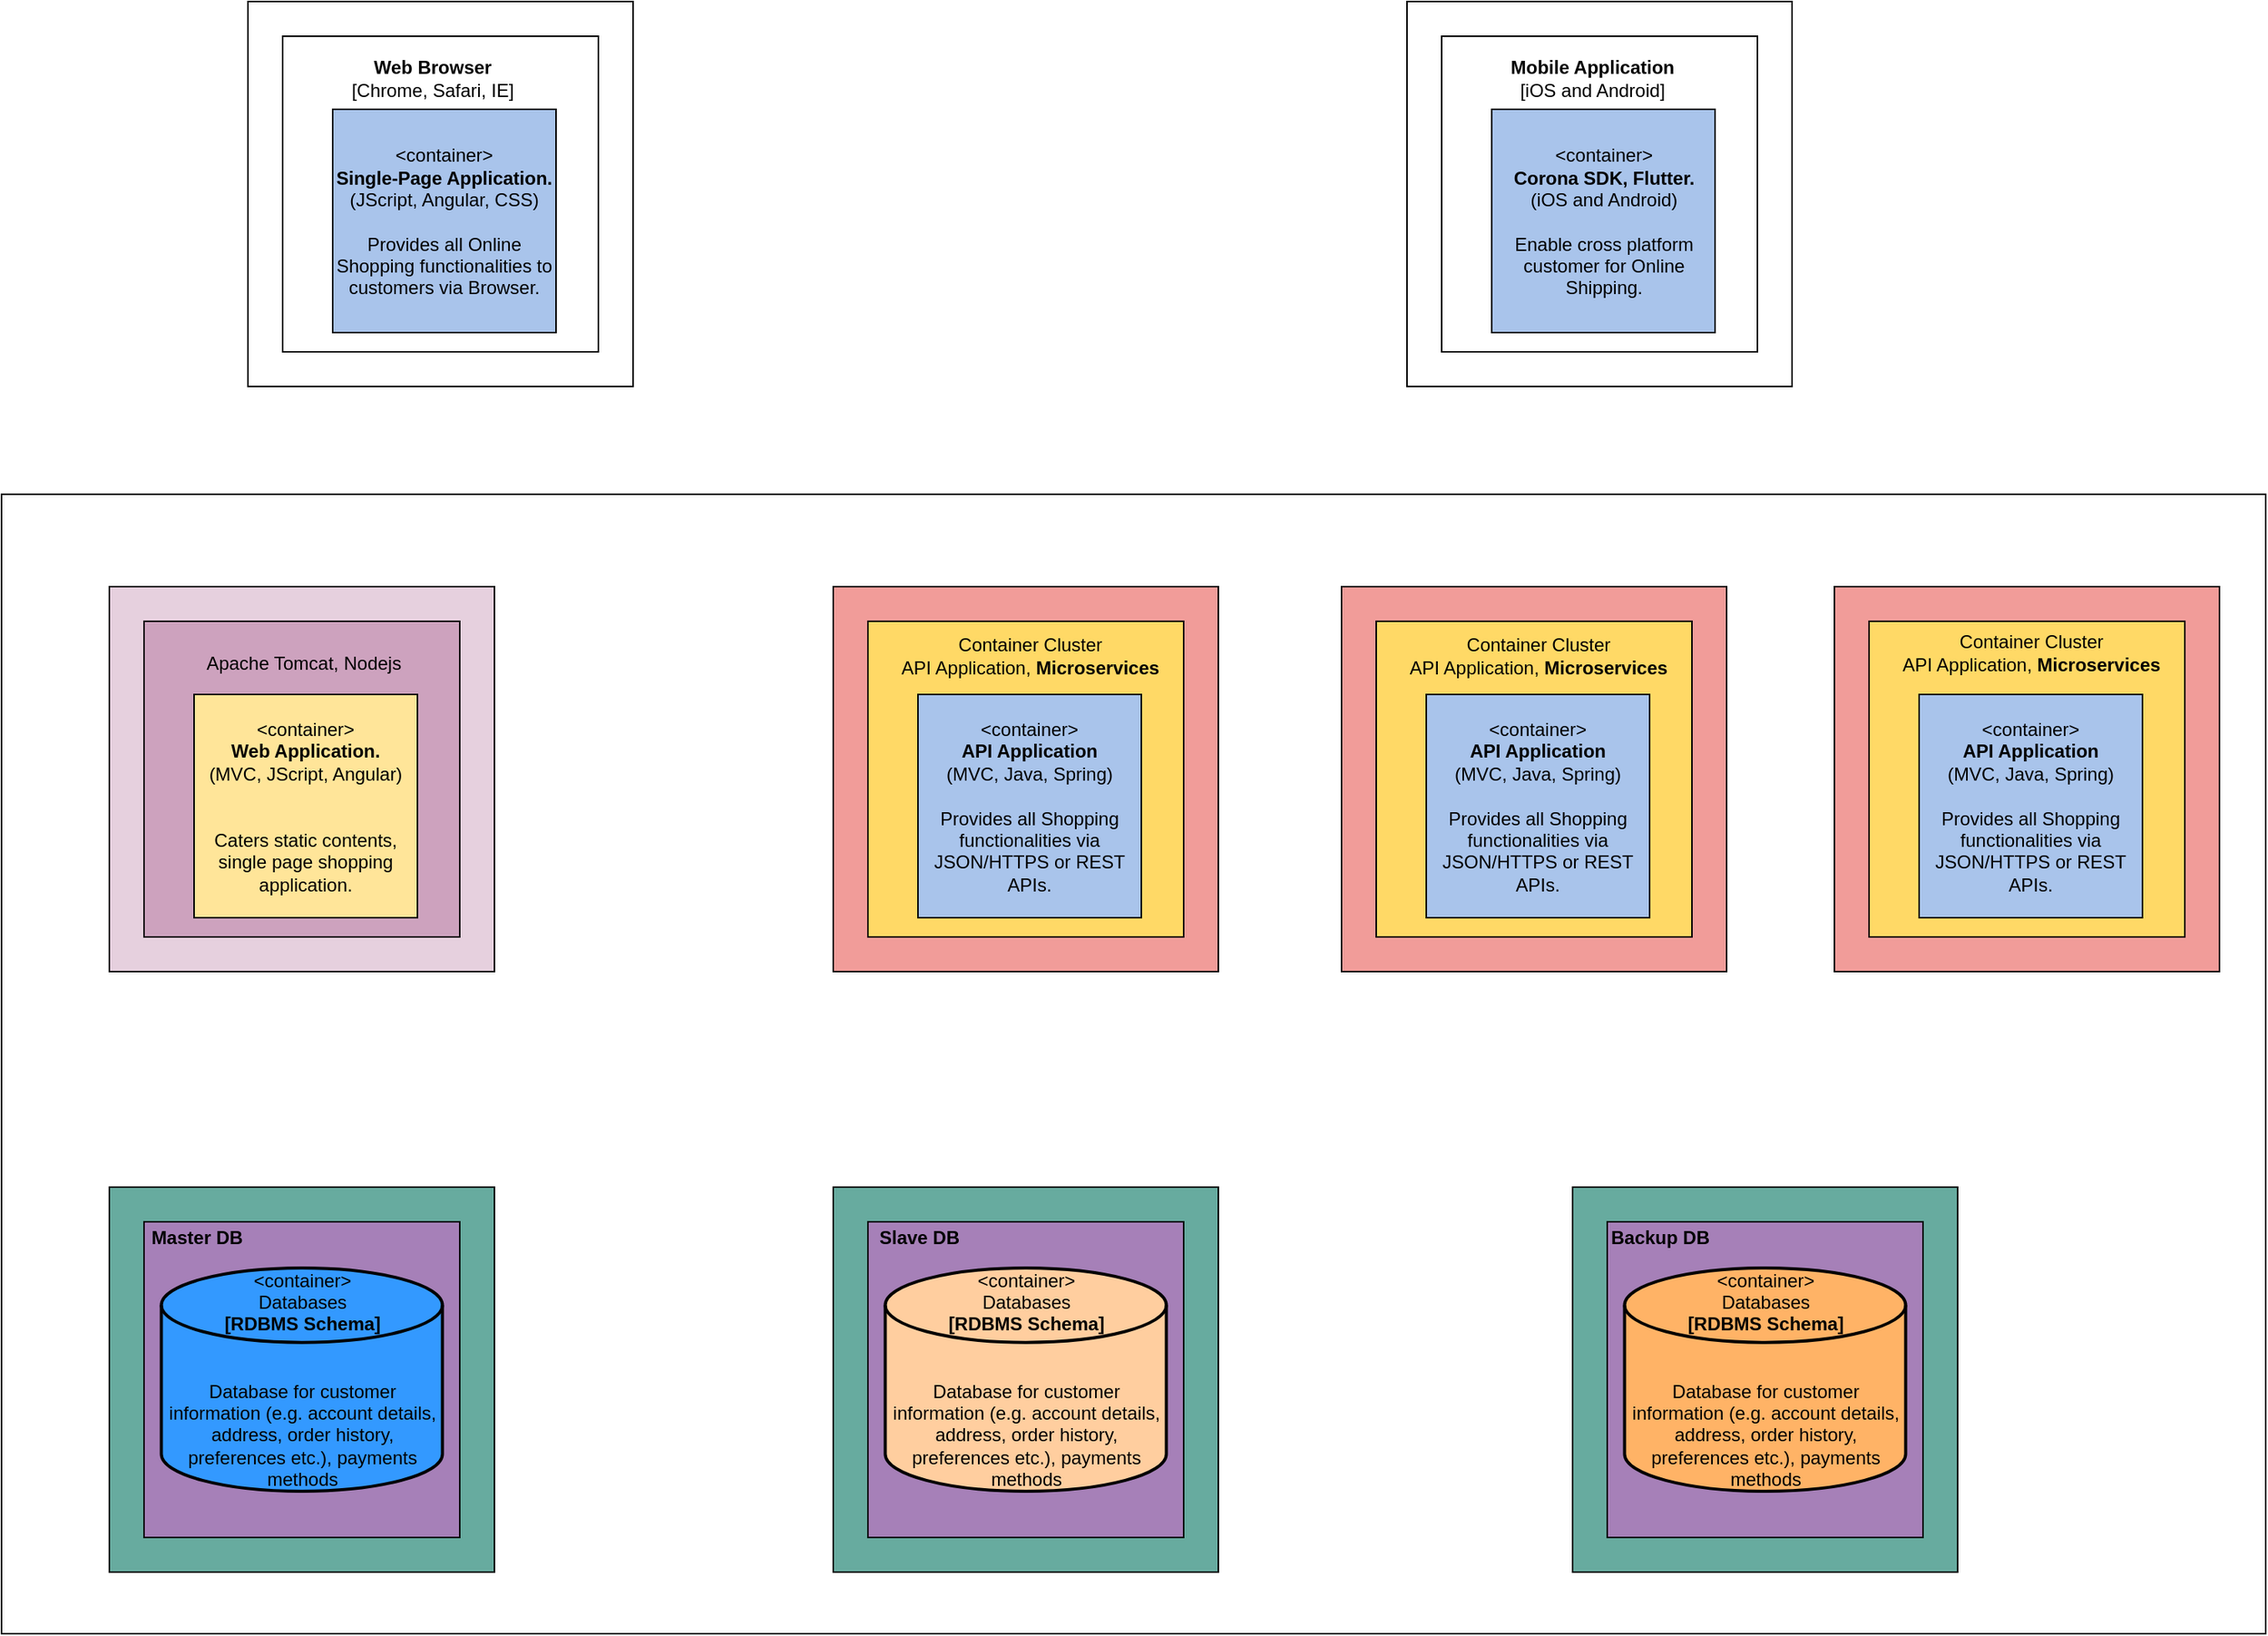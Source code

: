 <mxfile version="12.9.11" type="github"><diagram id="owObJZrdY-s8OAMLS9mF" name="Page-1"><mxGraphModel dx="2493" dy="679" grid="1" gridSize="10" guides="1" tooltips="1" connect="1" arrows="1" fold="1" page="1" pageScale="1" pageWidth="827" pageHeight="1169" math="0" shadow="0"><root><mxCell id="0"/><mxCell id="1" parent="0"/><mxCell id="9Q9kXvsIyXgD9PoWU7tg-1" value="" style="whiteSpace=wrap;html=1;aspect=fixed;" vertex="1" parent="1"><mxGeometry x="50" width="250" height="250" as="geometry"/></mxCell><mxCell id="9Q9kXvsIyXgD9PoWU7tg-2" value="" style="whiteSpace=wrap;html=1;aspect=fixed;" vertex="1" parent="1"><mxGeometry x="72.5" y="22.5" width="205" height="205" as="geometry"/></mxCell><mxCell id="9Q9kXvsIyXgD9PoWU7tg-3" value="&amp;lt;container&amp;gt;&lt;br&gt;&lt;b&gt;Single-Page Application.&lt;/b&gt;&lt;br&gt;(JScript, Angular, CSS)&lt;br&gt;&amp;nbsp;&lt;br&gt;Provides all Online Shopping functionalities to customers via Browser." style="whiteSpace=wrap;html=1;aspect=fixed;fillColor=#A9C4EB;" vertex="1" parent="1"><mxGeometry x="105" y="70" width="145" height="145" as="geometry"/></mxCell><mxCell id="9Q9kXvsIyXgD9PoWU7tg-4" value="&lt;b&gt;Web Browser&lt;/b&gt;&lt;br&gt;[Chrome, Safari, IE]" style="text;html=1;strokeColor=none;fillColor=none;align=center;verticalAlign=middle;whiteSpace=wrap;rounded=0;" vertex="1" parent="1"><mxGeometry x="110" y="40" width="120" height="20" as="geometry"/></mxCell><mxCell id="9Q9kXvsIyXgD9PoWU7tg-6" value="" style="rounded=0;whiteSpace=wrap;html=1;" vertex="1" parent="1"><mxGeometry x="-110" y="320" width="1470" height="740" as="geometry"/></mxCell><mxCell id="9Q9kXvsIyXgD9PoWU7tg-7" value="" style="whiteSpace=wrap;html=1;aspect=fixed;fillColor=#E6D0DE;" vertex="1" parent="1"><mxGeometry x="-40" y="380" width="250" height="250" as="geometry"/></mxCell><mxCell id="9Q9kXvsIyXgD9PoWU7tg-8" value="" style="whiteSpace=wrap;html=1;aspect=fixed;fillColor=#CDA2BE;" vertex="1" parent="1"><mxGeometry x="-17.5" y="402.5" width="205" height="205" as="geometry"/></mxCell><mxCell id="9Q9kXvsIyXgD9PoWU7tg-9" value="&amp;lt;container&amp;gt;&lt;br&gt;&lt;b&gt;Web Application.&lt;/b&gt;&lt;br&gt;(MVC, JScript, Angular)&lt;br&gt;&amp;nbsp;&lt;br&gt;&lt;br&gt;Caters static contents, single page shopping application." style="whiteSpace=wrap;html=1;aspect=fixed;fillColor=#FFE599;" vertex="1" parent="1"><mxGeometry x="15" y="450" width="145" height="145" as="geometry"/></mxCell><mxCell id="9Q9kXvsIyXgD9PoWU7tg-10" value="" style="whiteSpace=wrap;html=1;aspect=fixed;fillColor=#F19C99;" vertex="1" parent="1"><mxGeometry x="430" y="380" width="250" height="250" as="geometry"/></mxCell><mxCell id="9Q9kXvsIyXgD9PoWU7tg-11" value="" style="whiteSpace=wrap;html=1;aspect=fixed;fillColor=#FFD966;" vertex="1" parent="1"><mxGeometry x="452.5" y="402.5" width="205" height="205" as="geometry"/></mxCell><mxCell id="9Q9kXvsIyXgD9PoWU7tg-12" value="&amp;lt;container&amp;gt;&lt;br&gt;&lt;b&gt;API Application&lt;/b&gt;&lt;br&gt;(MVC, Java, Spring)&lt;br&gt;&amp;nbsp;&lt;br&gt;Provides all Shopping functionalities via JSON/HTTPS or REST APIs." style="whiteSpace=wrap;html=1;aspect=fixed;fillColor=#A9C4EB;" vertex="1" parent="1"><mxGeometry x="485" y="450" width="145" height="145" as="geometry"/></mxCell><mxCell id="9Q9kXvsIyXgD9PoWU7tg-16" value="" style="whiteSpace=wrap;html=1;aspect=fixed;fillColor=#67AB9F;" vertex="1" parent="1"><mxGeometry x="-40" y="770" width="250" height="250" as="geometry"/></mxCell><mxCell id="9Q9kXvsIyXgD9PoWU7tg-17" value="" style="whiteSpace=wrap;html=1;aspect=fixed;fillColor=#A680B8;" vertex="1" parent="1"><mxGeometry x="-17.5" y="792.5" width="205" height="205" as="geometry"/></mxCell><mxCell id="9Q9kXvsIyXgD9PoWU7tg-22" value="Apache Tomcat, Nodejs&amp;nbsp;" style="text;html=1;strokeColor=none;fillColor=none;align=center;verticalAlign=middle;whiteSpace=wrap;rounded=0;" vertex="1" parent="1"><mxGeometry x="7.5" y="420" width="160" height="20" as="geometry"/></mxCell><mxCell id="9Q9kXvsIyXgD9PoWU7tg-23" value="Container Cluster&lt;br&gt;API Application, &lt;b&gt;Microservices&lt;/b&gt;" style="text;html=1;strokeColor=none;fillColor=none;align=center;verticalAlign=middle;whiteSpace=wrap;rounded=0;" vertex="1" parent="1"><mxGeometry x="472.5" y="410" width="170" height="30" as="geometry"/></mxCell><mxCell id="9Q9kXvsIyXgD9PoWU7tg-41" value="" style="whiteSpace=wrap;html=1;aspect=fixed;fillColor=#F19C99;" vertex="1" parent="1"><mxGeometry x="760" y="380" width="250" height="250" as="geometry"/></mxCell><mxCell id="9Q9kXvsIyXgD9PoWU7tg-42" value="" style="whiteSpace=wrap;html=1;aspect=fixed;fillColor=#FFD966;" vertex="1" parent="1"><mxGeometry x="782.5" y="402.5" width="205" height="205" as="geometry"/></mxCell><mxCell id="9Q9kXvsIyXgD9PoWU7tg-43" value="&amp;lt;container&amp;gt;&lt;br&gt;&lt;b&gt;API Application&lt;/b&gt;&lt;br&gt;(MVC, Java, Spring)&lt;br&gt;&amp;nbsp;&lt;br&gt;Provides all Shopping functionalities via JSON/HTTPS or REST APIs." style="whiteSpace=wrap;html=1;aspect=fixed;fillColor=#A9C4EB;" vertex="1" parent="1"><mxGeometry x="815" y="450" width="145" height="145" as="geometry"/></mxCell><mxCell id="9Q9kXvsIyXgD9PoWU7tg-44" value="Container Cluster&lt;br&gt;API Application, &lt;b&gt;Microservices&lt;/b&gt;" style="text;html=1;strokeColor=none;fillColor=none;align=center;verticalAlign=middle;whiteSpace=wrap;rounded=0;" vertex="1" parent="1"><mxGeometry x="802.5" y="410" width="170" height="30" as="geometry"/></mxCell><mxCell id="9Q9kXvsIyXgD9PoWU7tg-45" value="" style="whiteSpace=wrap;html=1;aspect=fixed;fillColor=#F19C99;" vertex="1" parent="1"><mxGeometry x="1080" y="380" width="250" height="250" as="geometry"/></mxCell><mxCell id="9Q9kXvsIyXgD9PoWU7tg-46" value="" style="whiteSpace=wrap;html=1;aspect=fixed;fillColor=#FFD966;" vertex="1" parent="1"><mxGeometry x="1102.5" y="402.5" width="205" height="205" as="geometry"/></mxCell><mxCell id="9Q9kXvsIyXgD9PoWU7tg-47" value="&amp;lt;container&amp;gt;&lt;br&gt;&lt;b&gt;API Application&lt;/b&gt;&lt;br&gt;(MVC, Java, Spring)&lt;br&gt;&amp;nbsp;&lt;br&gt;Provides all Shopping functionalities via JSON/HTTPS or REST APIs." style="whiteSpace=wrap;html=1;aspect=fixed;fillColor=#A9C4EB;" vertex="1" parent="1"><mxGeometry x="1135" y="450" width="145" height="145" as="geometry"/></mxCell><mxCell id="9Q9kXvsIyXgD9PoWU7tg-48" value="Container Cluster&lt;br&gt;API Application, &lt;b&gt;Microservices&lt;/b&gt;" style="text;html=1;strokeColor=none;fillColor=none;align=center;verticalAlign=middle;whiteSpace=wrap;rounded=0;" vertex="1" parent="1"><mxGeometry x="1122.5" y="410" width="170" height="25" as="geometry"/></mxCell><mxCell id="9Q9kXvsIyXgD9PoWU7tg-50" value="&lt;span&gt;&amp;lt;container&amp;gt;&lt;/span&gt;&lt;br&gt;&lt;span&gt;Databases&lt;/span&gt;&lt;br&gt;&lt;b&gt;[RDBMS Schema]&lt;/b&gt;&lt;br&gt;&lt;br&gt;&lt;span&gt;&amp;nbsp;&lt;/span&gt;&lt;br&gt;&lt;span&gt;Database for customer information (e.g. account details, address, order history, preferences etc.), payments methods&lt;/span&gt;" style="strokeWidth=2;html=1;shape=mxgraph.flowchart.database;whiteSpace=wrap;fillColor=#3399FF;" vertex="1" parent="1"><mxGeometry x="-6.25" y="822.5" width="182.5" height="145" as="geometry"/></mxCell><mxCell id="9Q9kXvsIyXgD9PoWU7tg-51" value="" style="whiteSpace=wrap;html=1;aspect=fixed;fillColor=#67AB9F;" vertex="1" parent="1"><mxGeometry x="430" y="770" width="250" height="250" as="geometry"/></mxCell><mxCell id="9Q9kXvsIyXgD9PoWU7tg-52" value="" style="whiteSpace=wrap;html=1;aspect=fixed;fillColor=#A680B8;" vertex="1" parent="1"><mxGeometry x="452.5" y="792.5" width="205" height="205" as="geometry"/></mxCell><mxCell id="9Q9kXvsIyXgD9PoWU7tg-53" value="&lt;span&gt;&amp;lt;container&amp;gt;&lt;/span&gt;&lt;br&gt;&lt;span&gt;Databases&lt;/span&gt;&lt;br&gt;&lt;b&gt;[RDBMS Schema]&lt;/b&gt;&lt;br&gt;&lt;br&gt;&lt;span&gt;&amp;nbsp;&lt;/span&gt;&lt;br&gt;&lt;span&gt;Database for customer information (e.g. account details, address, order history, preferences etc.), payments methods&lt;/span&gt;" style="strokeWidth=2;html=1;shape=mxgraph.flowchart.database;whiteSpace=wrap;fillColor=#FFCE9F;" vertex="1" parent="1"><mxGeometry x="463.75" y="822.5" width="182.5" height="145" as="geometry"/></mxCell><mxCell id="9Q9kXvsIyXgD9PoWU7tg-54" value="" style="whiteSpace=wrap;html=1;aspect=fixed;fillColor=#67AB9F;" vertex="1" parent="1"><mxGeometry x="910" y="770" width="250" height="250" as="geometry"/></mxCell><mxCell id="9Q9kXvsIyXgD9PoWU7tg-55" value="&lt;span style=&quot;font-family: monospace ; font-size: 0px&quot;&gt;%3CmxGraphModel%3E%3Croot%3E%3CmxCell%20id%3D%220%22%2F%3E%3CmxCell%20id%3D%221%22%20parent%3D%220%22%2F%3E%3CmxCell%20id%3D%222%22%20value%3D%22Master%20DB%22%20style%3D%22text%3Bhtml%3D1%3BstrokeColor%3Dnone%3BfillColor%3Dnone%3Balign%3Dcenter%3BverticalAlign%3Dmiddle%3BwhiteSpace%3Dwrap%3Brounded%3D0%3B%22%20vertex%3D%221%22%20parent%3D%221%22%3E%3CmxGeometry%20x%3D%22-16%22%20y%3D%22792.5%22%20width%3D%2266%22%20height%3D%2220%22%20as%3D%22geometry%22%2F%3E%3C%2FmxCell%3E%3C%2Froot%3E%3C%2FmxGraphModel%3E&lt;/span&gt;" style="whiteSpace=wrap;html=1;aspect=fixed;fillColor=#A680B8;" vertex="1" parent="1"><mxGeometry x="932.5" y="792.5" width="205" height="205" as="geometry"/></mxCell><mxCell id="9Q9kXvsIyXgD9PoWU7tg-56" value="&lt;span&gt;&amp;lt;container&amp;gt;&lt;/span&gt;&lt;br&gt;&lt;span&gt;Databases&lt;/span&gt;&lt;br&gt;&lt;b&gt;[RDBMS Schema]&lt;/b&gt;&lt;br&gt;&lt;br&gt;&lt;span&gt;&amp;nbsp;&lt;/span&gt;&lt;br&gt;&lt;span&gt;Database for customer information (e.g. account details, address, order history, preferences etc.), payments methods&lt;/span&gt;" style="strokeWidth=2;html=1;shape=mxgraph.flowchart.database;whiteSpace=wrap;fillColor=#FFB366;" vertex="1" parent="1"><mxGeometry x="943.75" y="822.5" width="182.5" height="145" as="geometry"/></mxCell><mxCell id="9Q9kXvsIyXgD9PoWU7tg-57" value="&lt;b&gt;Master DB&lt;/b&gt;" style="text;html=1;strokeColor=none;fillColor=none;align=center;verticalAlign=middle;whiteSpace=wrap;rounded=0;" vertex="1" parent="1"><mxGeometry x="-16" y="792.5" width="66" height="20" as="geometry"/></mxCell><mxCell id="9Q9kXvsIyXgD9PoWU7tg-58" value="&lt;b&gt;Slave DB&lt;/b&gt;" style="text;html=1;strokeColor=none;fillColor=none;align=center;verticalAlign=middle;whiteSpace=wrap;rounded=0;" vertex="1" parent="1"><mxGeometry x="452.5" y="792.5" width="66" height="20" as="geometry"/></mxCell><mxCell id="9Q9kXvsIyXgD9PoWU7tg-59" value="&lt;b&gt;Backup DB&lt;/b&gt;" style="text;html=1;strokeColor=none;fillColor=none;align=center;verticalAlign=middle;whiteSpace=wrap;rounded=0;" vertex="1" parent="1"><mxGeometry x="932.5" y="792.5" width="67.5" height="20" as="geometry"/></mxCell><mxCell id="9Q9kXvsIyXgD9PoWU7tg-60" value="" style="whiteSpace=wrap;html=1;aspect=fixed;" vertex="1" parent="1"><mxGeometry x="802.5" width="250" height="250" as="geometry"/></mxCell><mxCell id="9Q9kXvsIyXgD9PoWU7tg-61" value="" style="whiteSpace=wrap;html=1;aspect=fixed;" vertex="1" parent="1"><mxGeometry x="825" y="22.5" width="205" height="205" as="geometry"/></mxCell><mxCell id="9Q9kXvsIyXgD9PoWU7tg-62" value="&amp;lt;container&amp;gt;&lt;br&gt;&lt;b&gt;Corona SDK, Flutter.&lt;/b&gt;&lt;br&gt;(iOS and Android)&lt;br&gt;&amp;nbsp;&lt;br&gt;Enable cross platform customer for Online Shipping.&lt;span style=&quot;font-family: monospace ; font-size: 0px&quot;&gt;3CmxGraphModel%3E%3Croot%3E%3CmxCell%20id%3D%220%22%2F%3E%3CmxCell%20id%3D%221%22%20parent%3D%220%22%2F%3E%3CmxCell%20id%3D%222%22%20value%3D%22%26amp%3Blt%3Bcontainer%26amp%3Bgt%3B%26lt%3Bbr%26gt%3B%26lt%3Bb%26gt%3BMobile%26lt%3B%2Fb%26gt%3B%20%26lt%3Bb%26gt%3BApplication%26lt%3B%2Fb%26gt%3B%26lt%3Bbr%26gt%3B(Corona%20SDK%2C%20Flutter)%26lt%3Bbr%26gt%3B%26lt%3Bbr%26gt%3B%26lt%3Bbr%26gt%3BEnable%20cross%20platform%20customer%20for%20Online%20Shipping.%22%20style%3D%22whiteSpace%3Dwrap%3Bhtml%3D1%3Baspect%3Dfixed%3BfillColor%3D%2354C0FF%3B%22%20vertex%3D%221%22%20parent%3D%221%22%3E%3CmxGeometry%20x%3D%22-400%22%20y%3D%2230%22%20width%3D%22170%22%20height%3D%22170%22%20as%3D%22geometry%22%2F%3E%3C%2FmxCell%3E%3C%2Froot%3E%3C%2FmxGraphModel%3E&lt;/span&gt;" style="whiteSpace=wrap;html=1;aspect=fixed;fillColor=#A9C4EB;" vertex="1" parent="1"><mxGeometry x="857.5" y="70" width="145" height="145" as="geometry"/></mxCell><mxCell id="9Q9kXvsIyXgD9PoWU7tg-63" value="&lt;b&gt;Mobile Application&lt;/b&gt;&lt;br&gt;[iOS and Android]" style="text;html=1;strokeColor=none;fillColor=none;align=center;verticalAlign=middle;whiteSpace=wrap;rounded=0;" vertex="1" parent="1"><mxGeometry x="862.5" y="40" width="120" height="20" as="geometry"/></mxCell></root></mxGraphModel></diagram></mxfile>